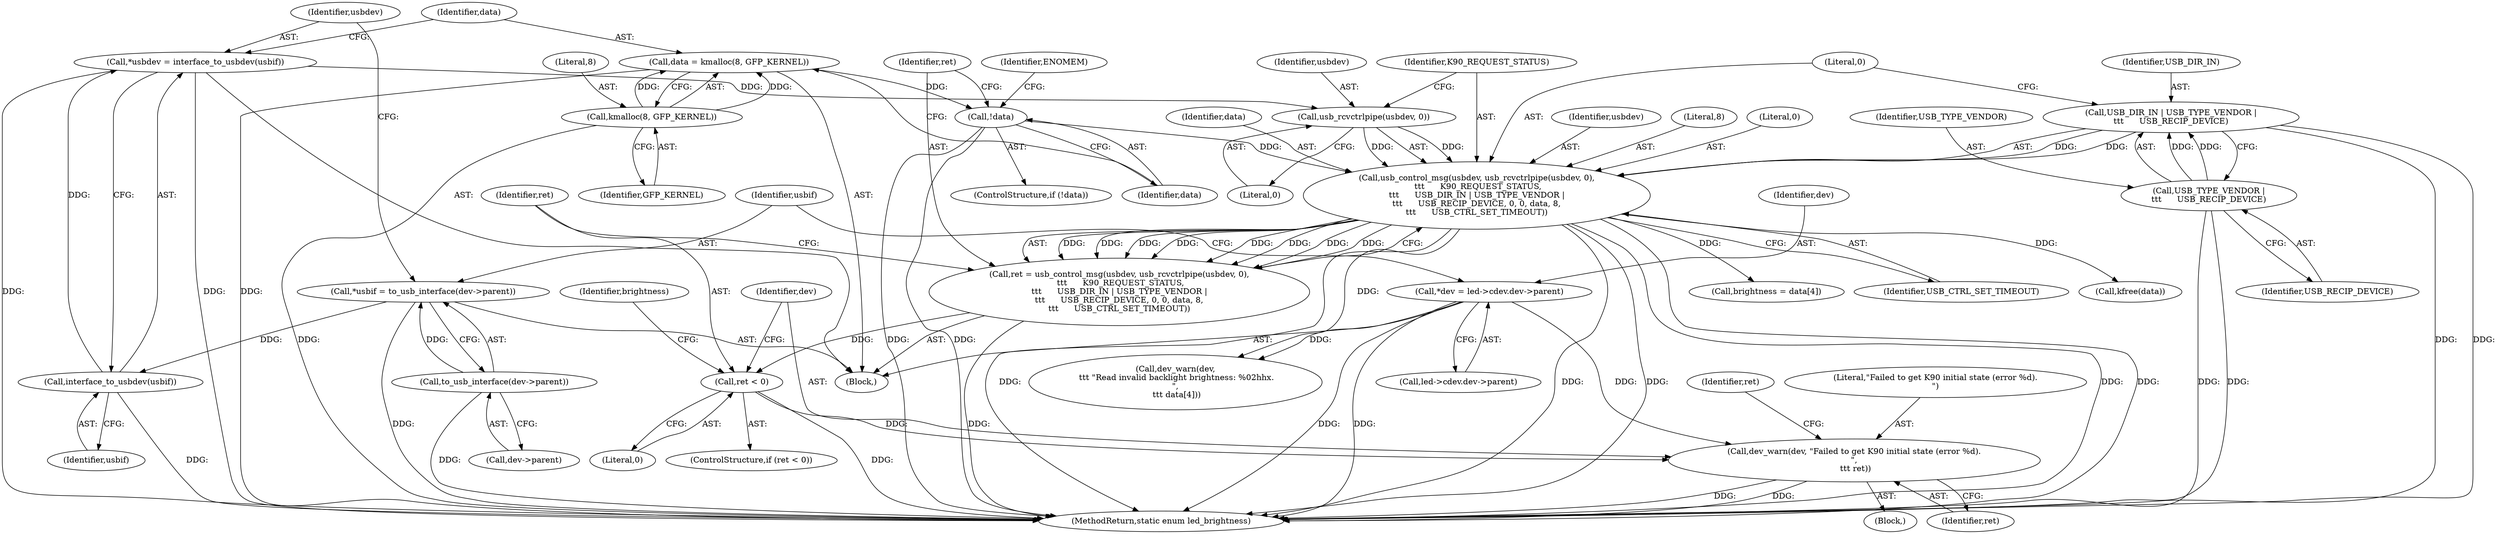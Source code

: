 digraph "0_linux_6d104af38b570d37aa32a5803b04c354f8ed513d@pointer" {
"1000162" [label="(Call,dev_warn(dev, \"Failed to get K90 initial state (error %d).\n\",\n \t\t\t ret))"];
"1000105" [label="(Call,*dev = led->cdev.dev->parent)"];
"1000158" [label="(Call,ret < 0)"];
"1000139" [label="(Call,ret = usb_control_msg(usbdev, usb_rcvctrlpipe(usbdev, 0),\n \t\t\t      K90_REQUEST_STATUS,\n\t\t\t      USB_DIR_IN | USB_TYPE_VENDOR |\n\t\t\t      USB_RECIP_DEVICE, 0, 0, data, 8,\n\t\t\t      USB_CTRL_SET_TIMEOUT))"];
"1000141" [label="(Call,usb_control_msg(usbdev, usb_rcvctrlpipe(usbdev, 0),\n \t\t\t      K90_REQUEST_STATUS,\n\t\t\t      USB_DIR_IN | USB_TYPE_VENDOR |\n\t\t\t      USB_RECIP_DEVICE, 0, 0, data, 8,\n\t\t\t      USB_CTRL_SET_TIMEOUT))"];
"1000143" [label="(Call,usb_rcvctrlpipe(usbdev, 0))"];
"1000122" [label="(Call,*usbdev = interface_to_usbdev(usbif))"];
"1000124" [label="(Call,interface_to_usbdev(usbif))"];
"1000115" [label="(Call,*usbif = to_usb_interface(dev->parent))"];
"1000117" [label="(Call,to_usb_interface(dev->parent))"];
"1000147" [label="(Call,USB_DIR_IN | USB_TYPE_VENDOR |\n\t\t\t      USB_RECIP_DEVICE)"];
"1000149" [label="(Call,USB_TYPE_VENDOR |\n\t\t\t      USB_RECIP_DEVICE)"];
"1000134" [label="(Call,!data)"];
"1000128" [label="(Call,data = kmalloc(8, GFP_KERNEL))"];
"1000130" [label="(Call,kmalloc(8, GFP_KERNEL))"];
"1000105" [label="(Call,*dev = led->cdev.dev->parent)"];
"1000123" [label="(Identifier,usbdev)"];
"1000130" [label="(Call,kmalloc(8, GFP_KERNEL))"];
"1000146" [label="(Identifier,K90_REQUEST_STATUS)"];
"1000145" [label="(Literal,0)"];
"1000131" [label="(Literal,8)"];
"1000172" [label="(Identifier,brightness)"];
"1000140" [label="(Identifier,ret)"];
"1000185" [label="(Call,dev_warn(dev,\n \t\t\t \"Read invalid backlight brightness: %02hhx.\n\",\n \t\t\t data[4]))"];
"1000165" [label="(Identifier,ret)"];
"1000142" [label="(Identifier,usbdev)"];
"1000115" [label="(Call,*usbif = to_usb_interface(dev->parent))"];
"1000161" [label="(Block,)"];
"1000150" [label="(Identifier,USB_TYPE_VENDOR)"];
"1000155" [label="(Literal,8)"];
"1000122" [label="(Call,*usbdev = interface_to_usbdev(usbif))"];
"1000164" [label="(Literal,\"Failed to get K90 initial state (error %d).\n\")"];
"1000163" [label="(Identifier,dev)"];
"1000204" [label="(MethodReturn,static enum led_brightness)"];
"1000144" [label="(Identifier,usbdev)"];
"1000162" [label="(Call,dev_warn(dev, \"Failed to get K90 initial state (error %d).\n\",\n \t\t\t ret))"];
"1000124" [label="(Call,interface_to_usbdev(usbif))"];
"1000143" [label="(Call,usb_rcvctrlpipe(usbdev, 0))"];
"1000147" [label="(Call,USB_DIR_IN | USB_TYPE_VENDOR |\n\t\t\t      USB_RECIP_DEVICE)"];
"1000152" [label="(Literal,0)"];
"1000116" [label="(Identifier,usbif)"];
"1000134" [label="(Call,!data)"];
"1000118" [label="(Call,dev->parent)"];
"1000167" [label="(Identifier,ret)"];
"1000159" [label="(Identifier,ret)"];
"1000125" [label="(Identifier,usbif)"];
"1000148" [label="(Identifier,USB_DIR_IN)"];
"1000138" [label="(Identifier,ENOMEM)"];
"1000132" [label="(Identifier,GFP_KERNEL)"];
"1000117" [label="(Call,to_usb_interface(dev->parent))"];
"1000135" [label="(Identifier,data)"];
"1000157" [label="(ControlStructure,if (ret < 0))"];
"1000128" [label="(Call,data = kmalloc(8, GFP_KERNEL))"];
"1000158" [label="(Call,ret < 0)"];
"1000139" [label="(Call,ret = usb_control_msg(usbdev, usb_rcvctrlpipe(usbdev, 0),\n \t\t\t      K90_REQUEST_STATUS,\n\t\t\t      USB_DIR_IN | USB_TYPE_VENDOR |\n\t\t\t      USB_RECIP_DEVICE, 0, 0, data, 8,\n\t\t\t      USB_CTRL_SET_TIMEOUT))"];
"1000106" [label="(Identifier,dev)"];
"1000153" [label="(Literal,0)"];
"1000171" [label="(Call,brightness = data[4])"];
"1000156" [label="(Identifier,USB_CTRL_SET_TIMEOUT)"];
"1000149" [label="(Call,USB_TYPE_VENDOR |\n\t\t\t      USB_RECIP_DEVICE)"];
"1000151" [label="(Identifier,USB_RECIP_DEVICE)"];
"1000141" [label="(Call,usb_control_msg(usbdev, usb_rcvctrlpipe(usbdev, 0),\n \t\t\t      K90_REQUEST_STATUS,\n\t\t\t      USB_DIR_IN | USB_TYPE_VENDOR |\n\t\t\t      USB_RECIP_DEVICE, 0, 0, data, 8,\n\t\t\t      USB_CTRL_SET_TIMEOUT))"];
"1000107" [label="(Call,led->cdev.dev->parent)"];
"1000129" [label="(Identifier,data)"];
"1000154" [label="(Identifier,data)"];
"1000133" [label="(ControlStructure,if (!data))"];
"1000160" [label="(Literal,0)"];
"1000200" [label="(Call,kfree(data))"];
"1000102" [label="(Block,)"];
"1000162" -> "1000161"  [label="AST: "];
"1000162" -> "1000165"  [label="CFG: "];
"1000163" -> "1000162"  [label="AST: "];
"1000164" -> "1000162"  [label="AST: "];
"1000165" -> "1000162"  [label="AST: "];
"1000167" -> "1000162"  [label="CFG: "];
"1000162" -> "1000204"  [label="DDG: "];
"1000162" -> "1000204"  [label="DDG: "];
"1000105" -> "1000162"  [label="DDG: "];
"1000158" -> "1000162"  [label="DDG: "];
"1000105" -> "1000102"  [label="AST: "];
"1000105" -> "1000107"  [label="CFG: "];
"1000106" -> "1000105"  [label="AST: "];
"1000107" -> "1000105"  [label="AST: "];
"1000116" -> "1000105"  [label="CFG: "];
"1000105" -> "1000204"  [label="DDG: "];
"1000105" -> "1000204"  [label="DDG: "];
"1000105" -> "1000185"  [label="DDG: "];
"1000158" -> "1000157"  [label="AST: "];
"1000158" -> "1000160"  [label="CFG: "];
"1000159" -> "1000158"  [label="AST: "];
"1000160" -> "1000158"  [label="AST: "];
"1000163" -> "1000158"  [label="CFG: "];
"1000172" -> "1000158"  [label="CFG: "];
"1000158" -> "1000204"  [label="DDG: "];
"1000139" -> "1000158"  [label="DDG: "];
"1000139" -> "1000102"  [label="AST: "];
"1000139" -> "1000141"  [label="CFG: "];
"1000140" -> "1000139"  [label="AST: "];
"1000141" -> "1000139"  [label="AST: "];
"1000159" -> "1000139"  [label="CFG: "];
"1000139" -> "1000204"  [label="DDG: "];
"1000141" -> "1000139"  [label="DDG: "];
"1000141" -> "1000139"  [label="DDG: "];
"1000141" -> "1000139"  [label="DDG: "];
"1000141" -> "1000139"  [label="DDG: "];
"1000141" -> "1000139"  [label="DDG: "];
"1000141" -> "1000139"  [label="DDG: "];
"1000141" -> "1000139"  [label="DDG: "];
"1000141" -> "1000139"  [label="DDG: "];
"1000141" -> "1000156"  [label="CFG: "];
"1000142" -> "1000141"  [label="AST: "];
"1000143" -> "1000141"  [label="AST: "];
"1000146" -> "1000141"  [label="AST: "];
"1000147" -> "1000141"  [label="AST: "];
"1000152" -> "1000141"  [label="AST: "];
"1000153" -> "1000141"  [label="AST: "];
"1000154" -> "1000141"  [label="AST: "];
"1000155" -> "1000141"  [label="AST: "];
"1000156" -> "1000141"  [label="AST: "];
"1000141" -> "1000204"  [label="DDG: "];
"1000141" -> "1000204"  [label="DDG: "];
"1000141" -> "1000204"  [label="DDG: "];
"1000141" -> "1000204"  [label="DDG: "];
"1000141" -> "1000204"  [label="DDG: "];
"1000143" -> "1000141"  [label="DDG: "];
"1000143" -> "1000141"  [label="DDG: "];
"1000147" -> "1000141"  [label="DDG: "];
"1000147" -> "1000141"  [label="DDG: "];
"1000134" -> "1000141"  [label="DDG: "];
"1000141" -> "1000171"  [label="DDG: "];
"1000141" -> "1000185"  [label="DDG: "];
"1000141" -> "1000200"  [label="DDG: "];
"1000143" -> "1000145"  [label="CFG: "];
"1000144" -> "1000143"  [label="AST: "];
"1000145" -> "1000143"  [label="AST: "];
"1000146" -> "1000143"  [label="CFG: "];
"1000122" -> "1000143"  [label="DDG: "];
"1000122" -> "1000102"  [label="AST: "];
"1000122" -> "1000124"  [label="CFG: "];
"1000123" -> "1000122"  [label="AST: "];
"1000124" -> "1000122"  [label="AST: "];
"1000129" -> "1000122"  [label="CFG: "];
"1000122" -> "1000204"  [label="DDG: "];
"1000122" -> "1000204"  [label="DDG: "];
"1000124" -> "1000122"  [label="DDG: "];
"1000124" -> "1000125"  [label="CFG: "];
"1000125" -> "1000124"  [label="AST: "];
"1000124" -> "1000204"  [label="DDG: "];
"1000115" -> "1000124"  [label="DDG: "];
"1000115" -> "1000102"  [label="AST: "];
"1000115" -> "1000117"  [label="CFG: "];
"1000116" -> "1000115"  [label="AST: "];
"1000117" -> "1000115"  [label="AST: "];
"1000123" -> "1000115"  [label="CFG: "];
"1000115" -> "1000204"  [label="DDG: "];
"1000117" -> "1000115"  [label="DDG: "];
"1000117" -> "1000118"  [label="CFG: "];
"1000118" -> "1000117"  [label="AST: "];
"1000117" -> "1000204"  [label="DDG: "];
"1000147" -> "1000149"  [label="CFG: "];
"1000148" -> "1000147"  [label="AST: "];
"1000149" -> "1000147"  [label="AST: "];
"1000152" -> "1000147"  [label="CFG: "];
"1000147" -> "1000204"  [label="DDG: "];
"1000147" -> "1000204"  [label="DDG: "];
"1000149" -> "1000147"  [label="DDG: "];
"1000149" -> "1000147"  [label="DDG: "];
"1000149" -> "1000151"  [label="CFG: "];
"1000150" -> "1000149"  [label="AST: "];
"1000151" -> "1000149"  [label="AST: "];
"1000149" -> "1000204"  [label="DDG: "];
"1000149" -> "1000204"  [label="DDG: "];
"1000134" -> "1000133"  [label="AST: "];
"1000134" -> "1000135"  [label="CFG: "];
"1000135" -> "1000134"  [label="AST: "];
"1000138" -> "1000134"  [label="CFG: "];
"1000140" -> "1000134"  [label="CFG: "];
"1000134" -> "1000204"  [label="DDG: "];
"1000134" -> "1000204"  [label="DDG: "];
"1000128" -> "1000134"  [label="DDG: "];
"1000128" -> "1000102"  [label="AST: "];
"1000128" -> "1000130"  [label="CFG: "];
"1000129" -> "1000128"  [label="AST: "];
"1000130" -> "1000128"  [label="AST: "];
"1000135" -> "1000128"  [label="CFG: "];
"1000128" -> "1000204"  [label="DDG: "];
"1000130" -> "1000128"  [label="DDG: "];
"1000130" -> "1000128"  [label="DDG: "];
"1000130" -> "1000132"  [label="CFG: "];
"1000131" -> "1000130"  [label="AST: "];
"1000132" -> "1000130"  [label="AST: "];
"1000130" -> "1000204"  [label="DDG: "];
}
